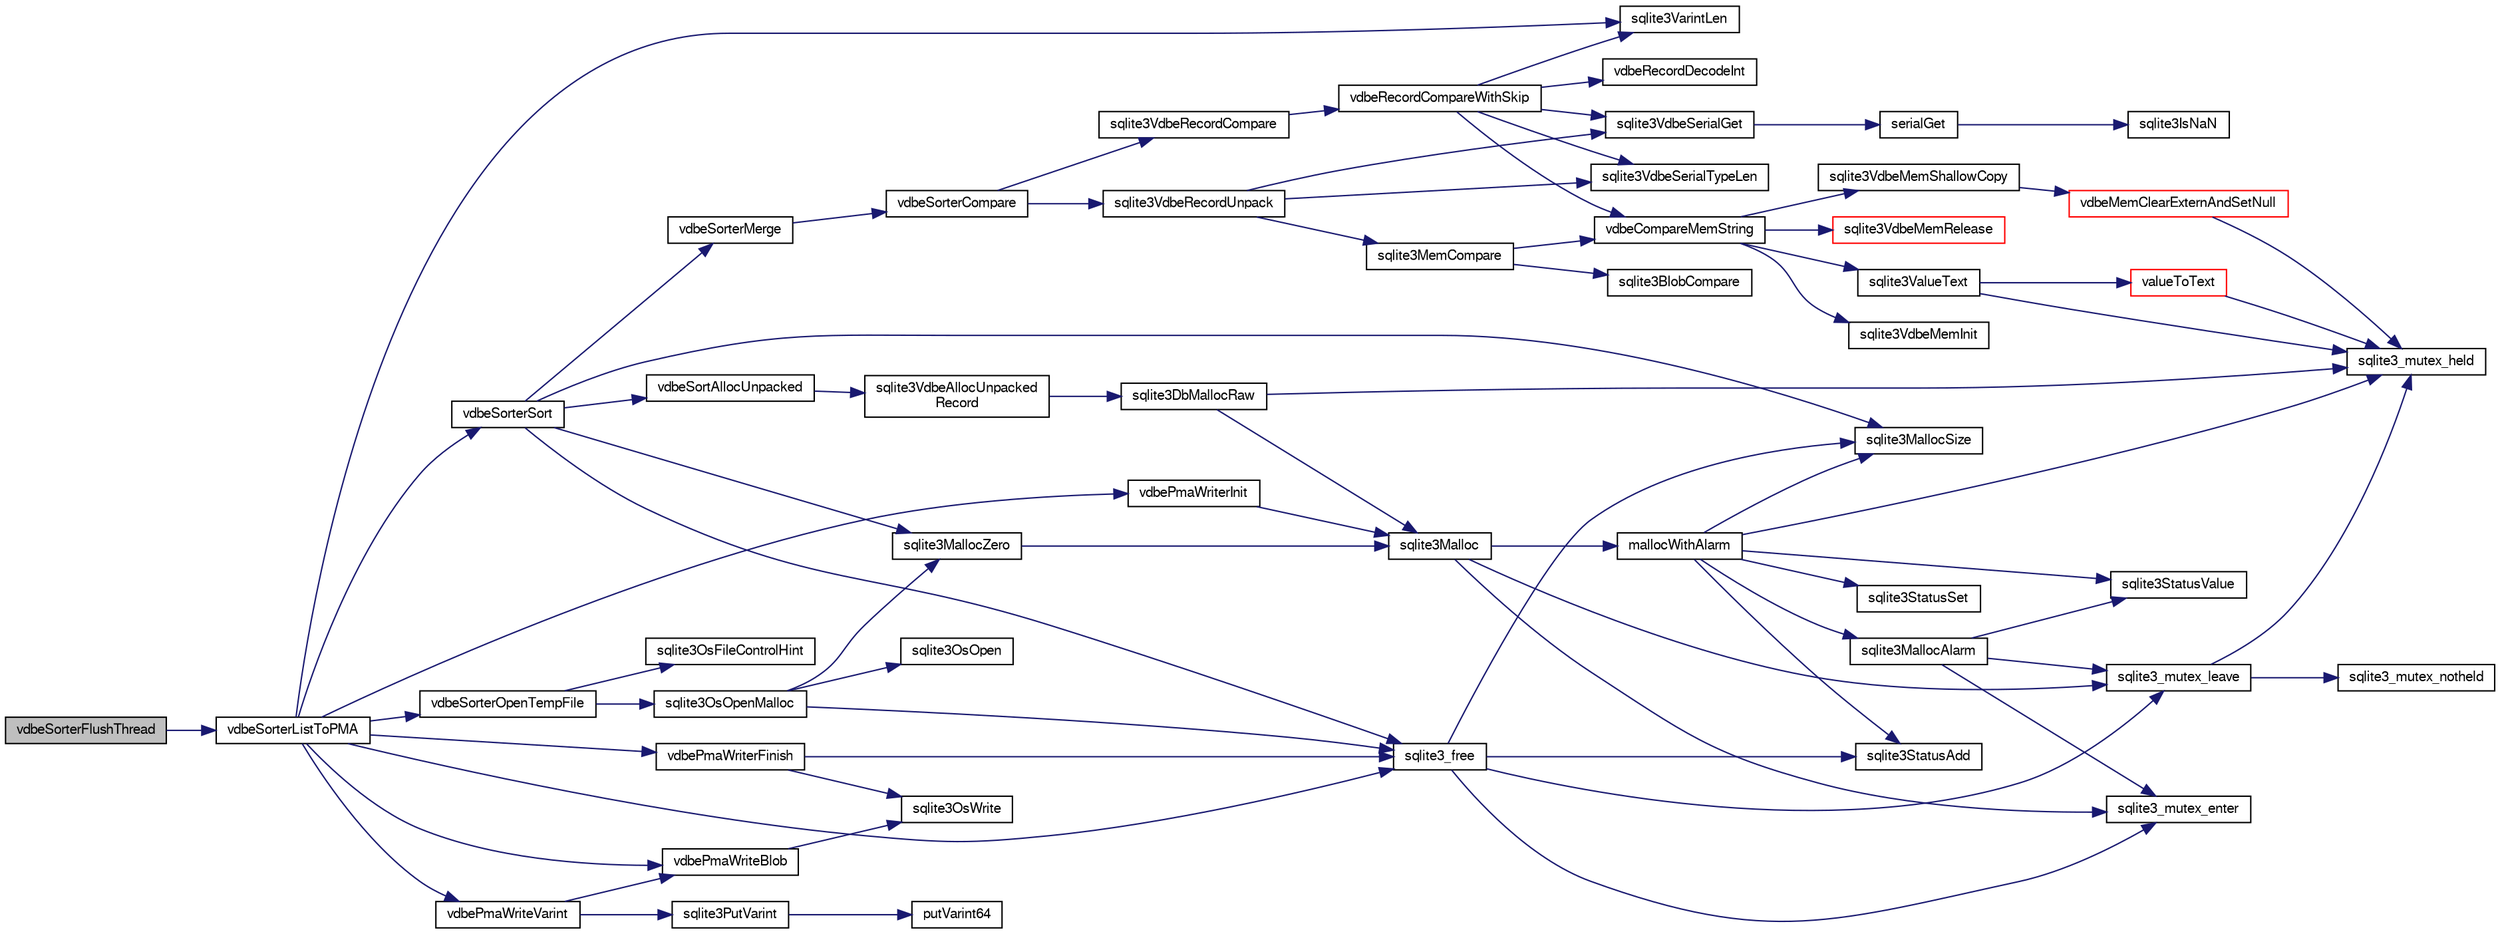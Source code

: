 digraph "vdbeSorterFlushThread"
{
  edge [fontname="FreeSans",fontsize="10",labelfontname="FreeSans",labelfontsize="10"];
  node [fontname="FreeSans",fontsize="10",shape=record];
  rankdir="LR";
  Node881426 [label="vdbeSorterFlushThread",height=0.2,width=0.4,color="black", fillcolor="grey75", style="filled", fontcolor="black"];
  Node881426 -> Node881427 [color="midnightblue",fontsize="10",style="solid",fontname="FreeSans"];
  Node881427 [label="vdbeSorterListToPMA",height=0.2,width=0.4,color="black", fillcolor="white", style="filled",URL="$sqlite3_8c.html#af6e1d043f93889ac86724fc534814300"];
  Node881427 -> Node881428 [color="midnightblue",fontsize="10",style="solid",fontname="FreeSans"];
  Node881428 [label="sqlite3VarintLen",height=0.2,width=0.4,color="black", fillcolor="white", style="filled",URL="$sqlite3_8c.html#a7ef2f973d52f5d21b856d4bed6bb1fec"];
  Node881427 -> Node881429 [color="midnightblue",fontsize="10",style="solid",fontname="FreeSans"];
  Node881429 [label="vdbeSorterOpenTempFile",height=0.2,width=0.4,color="black", fillcolor="white", style="filled",URL="$sqlite3_8c.html#a9fd9444b3357460ec17dcd8478ecbcaa"];
  Node881429 -> Node881430 [color="midnightblue",fontsize="10",style="solid",fontname="FreeSans"];
  Node881430 [label="sqlite3OsOpenMalloc",height=0.2,width=0.4,color="black", fillcolor="white", style="filled",URL="$sqlite3_8c.html#a4dc767ca46426d6ffc5fa54d96a80cd2"];
  Node881430 -> Node881431 [color="midnightblue",fontsize="10",style="solid",fontname="FreeSans"];
  Node881431 [label="sqlite3MallocZero",height=0.2,width=0.4,color="black", fillcolor="white", style="filled",URL="$sqlite3_8c.html#ab3e07a30b9b5471f9f5e8f9cb7229934"];
  Node881431 -> Node881432 [color="midnightblue",fontsize="10",style="solid",fontname="FreeSans"];
  Node881432 [label="sqlite3Malloc",height=0.2,width=0.4,color="black", fillcolor="white", style="filled",URL="$sqlite3_8c.html#a361a2eaa846b1885f123abe46f5d8b2b"];
  Node881432 -> Node881433 [color="midnightblue",fontsize="10",style="solid",fontname="FreeSans"];
  Node881433 [label="sqlite3_mutex_enter",height=0.2,width=0.4,color="black", fillcolor="white", style="filled",URL="$sqlite3_8c.html#a1c12cde690bd89f104de5cbad12a6bf5"];
  Node881432 -> Node881434 [color="midnightblue",fontsize="10",style="solid",fontname="FreeSans"];
  Node881434 [label="mallocWithAlarm",height=0.2,width=0.4,color="black", fillcolor="white", style="filled",URL="$sqlite3_8c.html#ab070d5cf8e48ec8a6a43cf025d48598b"];
  Node881434 -> Node881435 [color="midnightblue",fontsize="10",style="solid",fontname="FreeSans"];
  Node881435 [label="sqlite3_mutex_held",height=0.2,width=0.4,color="black", fillcolor="white", style="filled",URL="$sqlite3_8c.html#acf77da68932b6bc163c5e68547ecc3e7"];
  Node881434 -> Node881436 [color="midnightblue",fontsize="10",style="solid",fontname="FreeSans"];
  Node881436 [label="sqlite3StatusSet",height=0.2,width=0.4,color="black", fillcolor="white", style="filled",URL="$sqlite3_8c.html#afec7586c01fcb5ea17dc9d7725a589d9"];
  Node881434 -> Node881437 [color="midnightblue",fontsize="10",style="solid",fontname="FreeSans"];
  Node881437 [label="sqlite3StatusValue",height=0.2,width=0.4,color="black", fillcolor="white", style="filled",URL="$sqlite3_8c.html#a30b8ac296c6e200c1fa57708d52c6ef6"];
  Node881434 -> Node881438 [color="midnightblue",fontsize="10",style="solid",fontname="FreeSans"];
  Node881438 [label="sqlite3MallocAlarm",height=0.2,width=0.4,color="black", fillcolor="white", style="filled",URL="$sqlite3_8c.html#ada66988e8471d1198f3219c062377508"];
  Node881438 -> Node881437 [color="midnightblue",fontsize="10",style="solid",fontname="FreeSans"];
  Node881438 -> Node881439 [color="midnightblue",fontsize="10",style="solid",fontname="FreeSans"];
  Node881439 [label="sqlite3_mutex_leave",height=0.2,width=0.4,color="black", fillcolor="white", style="filled",URL="$sqlite3_8c.html#a5838d235601dbd3c1fa993555c6bcc93"];
  Node881439 -> Node881435 [color="midnightblue",fontsize="10",style="solid",fontname="FreeSans"];
  Node881439 -> Node881440 [color="midnightblue",fontsize="10",style="solid",fontname="FreeSans"];
  Node881440 [label="sqlite3_mutex_notheld",height=0.2,width=0.4,color="black", fillcolor="white", style="filled",URL="$sqlite3_8c.html#a83967c837c1c000d3b5adcfaa688f5dc"];
  Node881438 -> Node881433 [color="midnightblue",fontsize="10",style="solid",fontname="FreeSans"];
  Node881434 -> Node881441 [color="midnightblue",fontsize="10",style="solid",fontname="FreeSans"];
  Node881441 [label="sqlite3MallocSize",height=0.2,width=0.4,color="black", fillcolor="white", style="filled",URL="$sqlite3_8c.html#acf5d2a5f35270bafb050bd2def576955"];
  Node881434 -> Node881442 [color="midnightblue",fontsize="10",style="solid",fontname="FreeSans"];
  Node881442 [label="sqlite3StatusAdd",height=0.2,width=0.4,color="black", fillcolor="white", style="filled",URL="$sqlite3_8c.html#afa029f93586aeab4cc85360905dae9cd"];
  Node881432 -> Node881439 [color="midnightblue",fontsize="10",style="solid",fontname="FreeSans"];
  Node881430 -> Node881443 [color="midnightblue",fontsize="10",style="solid",fontname="FreeSans"];
  Node881443 [label="sqlite3OsOpen",height=0.2,width=0.4,color="black", fillcolor="white", style="filled",URL="$sqlite3_8c.html#a12a1f3451e28f9cecd19cf0bb4f8f416"];
  Node881430 -> Node881444 [color="midnightblue",fontsize="10",style="solid",fontname="FreeSans"];
  Node881444 [label="sqlite3_free",height=0.2,width=0.4,color="black", fillcolor="white", style="filled",URL="$sqlite3_8c.html#a6552349e36a8a691af5487999ab09519"];
  Node881444 -> Node881433 [color="midnightblue",fontsize="10",style="solid",fontname="FreeSans"];
  Node881444 -> Node881442 [color="midnightblue",fontsize="10",style="solid",fontname="FreeSans"];
  Node881444 -> Node881441 [color="midnightblue",fontsize="10",style="solid",fontname="FreeSans"];
  Node881444 -> Node881439 [color="midnightblue",fontsize="10",style="solid",fontname="FreeSans"];
  Node881429 -> Node881445 [color="midnightblue",fontsize="10",style="solid",fontname="FreeSans"];
  Node881445 [label="sqlite3OsFileControlHint",height=0.2,width=0.4,color="black", fillcolor="white", style="filled",URL="$sqlite3_8c.html#a63d0693fc056b088572daedace58e82f"];
  Node881427 -> Node881446 [color="midnightblue",fontsize="10",style="solid",fontname="FreeSans"];
  Node881446 [label="vdbeSorterSort",height=0.2,width=0.4,color="black", fillcolor="white", style="filled",URL="$sqlite3_8c.html#a37472d80f20a7dec4ce84ad277d3341c"];
  Node881446 -> Node881447 [color="midnightblue",fontsize="10",style="solid",fontname="FreeSans"];
  Node881447 [label="vdbeSortAllocUnpacked",height=0.2,width=0.4,color="black", fillcolor="white", style="filled",URL="$sqlite3_8c.html#ae05c602664d89d5479e596e0a6cf1fd3"];
  Node881447 -> Node881448 [color="midnightblue",fontsize="10",style="solid",fontname="FreeSans"];
  Node881448 [label="sqlite3VdbeAllocUnpacked\lRecord",height=0.2,width=0.4,color="black", fillcolor="white", style="filled",URL="$sqlite3_8c.html#a473d7af9f383bad3155a618ff4f5bd2e"];
  Node881448 -> Node881449 [color="midnightblue",fontsize="10",style="solid",fontname="FreeSans"];
  Node881449 [label="sqlite3DbMallocRaw",height=0.2,width=0.4,color="black", fillcolor="white", style="filled",URL="$sqlite3_8c.html#abbe8be0cf7175e11ddc3e2218fad924e"];
  Node881449 -> Node881435 [color="midnightblue",fontsize="10",style="solid",fontname="FreeSans"];
  Node881449 -> Node881432 [color="midnightblue",fontsize="10",style="solid",fontname="FreeSans"];
  Node881446 -> Node881431 [color="midnightblue",fontsize="10",style="solid",fontname="FreeSans"];
  Node881446 -> Node881441 [color="midnightblue",fontsize="10",style="solid",fontname="FreeSans"];
  Node881446 -> Node881450 [color="midnightblue",fontsize="10",style="solid",fontname="FreeSans"];
  Node881450 [label="vdbeSorterMerge",height=0.2,width=0.4,color="black", fillcolor="white", style="filled",URL="$sqlite3_8c.html#aaa5703afbca87873591cd9aaf20c07c1"];
  Node881450 -> Node881451 [color="midnightblue",fontsize="10",style="solid",fontname="FreeSans"];
  Node881451 [label="vdbeSorterCompare",height=0.2,width=0.4,color="black", fillcolor="white", style="filled",URL="$sqlite3_8c.html#a26a68c900e02f2594095fbb9847bcfcb"];
  Node881451 -> Node881452 [color="midnightblue",fontsize="10",style="solid",fontname="FreeSans"];
  Node881452 [label="sqlite3VdbeRecordUnpack",height=0.2,width=0.4,color="black", fillcolor="white", style="filled",URL="$sqlite3_8c.html#a33dc4e6ab8c683f8c42b357da66328a0"];
  Node881452 -> Node881453 [color="midnightblue",fontsize="10",style="solid",fontname="FreeSans"];
  Node881453 [label="sqlite3VdbeSerialGet",height=0.2,width=0.4,color="black", fillcolor="white", style="filled",URL="$sqlite3_8c.html#a5b5cd74212a43cf693266f0b9badc469"];
  Node881453 -> Node881454 [color="midnightblue",fontsize="10",style="solid",fontname="FreeSans"];
  Node881454 [label="serialGet",height=0.2,width=0.4,color="black", fillcolor="white", style="filled",URL="$sqlite3_8c.html#a07f82bd181d15c1e1ba90a79c78dfd37"];
  Node881454 -> Node881455 [color="midnightblue",fontsize="10",style="solid",fontname="FreeSans"];
  Node881455 [label="sqlite3IsNaN",height=0.2,width=0.4,color="black", fillcolor="white", style="filled",URL="$sqlite3_8c.html#aed4d78203877c3486765ccbc7feebb50"];
  Node881452 -> Node881456 [color="midnightblue",fontsize="10",style="solid",fontname="FreeSans"];
  Node881456 [label="sqlite3VdbeSerialTypeLen",height=0.2,width=0.4,color="black", fillcolor="white", style="filled",URL="$sqlite3_8c.html#ab84b4c97560363d01a6044a954c7d4f4"];
  Node881452 -> Node881457 [color="midnightblue",fontsize="10",style="solid",fontname="FreeSans"];
  Node881457 [label="sqlite3MemCompare",height=0.2,width=0.4,color="black", fillcolor="white", style="filled",URL="$sqlite3_8c.html#a89fc02818dc8eb6be452ea408164b5e3"];
  Node881457 -> Node881458 [color="midnightblue",fontsize="10",style="solid",fontname="FreeSans"];
  Node881458 [label="vdbeCompareMemString",height=0.2,width=0.4,color="black", fillcolor="white", style="filled",URL="$sqlite3_8c.html#afc618ccf0c8dc5c4de68c35c8b1613c1"];
  Node881458 -> Node881459 [color="midnightblue",fontsize="10",style="solid",fontname="FreeSans"];
  Node881459 [label="sqlite3VdbeMemInit",height=0.2,width=0.4,color="black", fillcolor="white", style="filled",URL="$sqlite3_8c.html#a71744ecf3bbf078600c527fa96ef3360"];
  Node881458 -> Node881460 [color="midnightblue",fontsize="10",style="solid",fontname="FreeSans"];
  Node881460 [label="sqlite3VdbeMemShallowCopy",height=0.2,width=0.4,color="black", fillcolor="white", style="filled",URL="$sqlite3_8c.html#a507287d895706c681ed352775e726f6a"];
  Node881460 -> Node881461 [color="midnightblue",fontsize="10",style="solid",fontname="FreeSans"];
  Node881461 [label="vdbeMemClearExternAndSetNull",height=0.2,width=0.4,color="red", fillcolor="white", style="filled",URL="$sqlite3_8c.html#a29c41a360fb0e86b817777daf061230c"];
  Node881461 -> Node881435 [color="midnightblue",fontsize="10",style="solid",fontname="FreeSans"];
  Node881458 -> Node881468 [color="midnightblue",fontsize="10",style="solid",fontname="FreeSans"];
  Node881468 [label="sqlite3ValueText",height=0.2,width=0.4,color="black", fillcolor="white", style="filled",URL="$sqlite3_8c.html#ad567a94e52d1adf81f4857fdba00a59b"];
  Node881468 -> Node881435 [color="midnightblue",fontsize="10",style="solid",fontname="FreeSans"];
  Node881468 -> Node881469 [color="midnightblue",fontsize="10",style="solid",fontname="FreeSans"];
  Node881469 [label="valueToText",height=0.2,width=0.4,color="red", fillcolor="white", style="filled",URL="$sqlite3_8c.html#abded1c4848e5c5901949c02af499044c"];
  Node881469 -> Node881435 [color="midnightblue",fontsize="10",style="solid",fontname="FreeSans"];
  Node881458 -> Node881572 [color="midnightblue",fontsize="10",style="solid",fontname="FreeSans"];
  Node881572 [label="sqlite3VdbeMemRelease",height=0.2,width=0.4,color="red", fillcolor="white", style="filled",URL="$sqlite3_8c.html#a90606361dbeba88159fd6ff03fcc10cc"];
  Node881457 -> Node881723 [color="midnightblue",fontsize="10",style="solid",fontname="FreeSans"];
  Node881723 [label="sqlite3BlobCompare",height=0.2,width=0.4,color="black", fillcolor="white", style="filled",URL="$sqlite3_8c.html#ab464c94c9aee65996ddb6ac4fcd47dc8"];
  Node881451 -> Node881724 [color="midnightblue",fontsize="10",style="solid",fontname="FreeSans"];
  Node881724 [label="sqlite3VdbeRecordCompare",height=0.2,width=0.4,color="black", fillcolor="white", style="filled",URL="$sqlite3_8c.html#a58c98706c7f8dd49c401c05bfe4932da"];
  Node881724 -> Node881725 [color="midnightblue",fontsize="10",style="solid",fontname="FreeSans"];
  Node881725 [label="vdbeRecordCompareWithSkip",height=0.2,width=0.4,color="black", fillcolor="white", style="filled",URL="$sqlite3_8c.html#a3e4bfdbbc6a8b6120c6df742e0720078"];
  Node881725 -> Node881456 [color="midnightblue",fontsize="10",style="solid",fontname="FreeSans"];
  Node881725 -> Node881453 [color="midnightblue",fontsize="10",style="solid",fontname="FreeSans"];
  Node881725 -> Node881726 [color="midnightblue",fontsize="10",style="solid",fontname="FreeSans"];
  Node881726 [label="vdbeRecordDecodeInt",height=0.2,width=0.4,color="black", fillcolor="white", style="filled",URL="$sqlite3_8c.html#af43a59469b879fd578e19c0f6f613984"];
  Node881725 -> Node881458 [color="midnightblue",fontsize="10",style="solid",fontname="FreeSans"];
  Node881725 -> Node881428 [color="midnightblue",fontsize="10",style="solid",fontname="FreeSans"];
  Node881446 -> Node881444 [color="midnightblue",fontsize="10",style="solid",fontname="FreeSans"];
  Node881427 -> Node881727 [color="midnightblue",fontsize="10",style="solid",fontname="FreeSans"];
  Node881727 [label="vdbePmaWriterInit",height=0.2,width=0.4,color="black", fillcolor="white", style="filled",URL="$sqlite3_8c.html#add2341e0ef2818676d3e8e2245c26444"];
  Node881727 -> Node881432 [color="midnightblue",fontsize="10",style="solid",fontname="FreeSans"];
  Node881427 -> Node881728 [color="midnightblue",fontsize="10",style="solid",fontname="FreeSans"];
  Node881728 [label="vdbePmaWriteVarint",height=0.2,width=0.4,color="black", fillcolor="white", style="filled",URL="$sqlite3_8c.html#aad57491b31c37e673a40a35d7129777b"];
  Node881728 -> Node881729 [color="midnightblue",fontsize="10",style="solid",fontname="FreeSans"];
  Node881729 [label="sqlite3PutVarint",height=0.2,width=0.4,color="black", fillcolor="white", style="filled",URL="$sqlite3_8c.html#a89360605369969b4b3d6a9067c648d14"];
  Node881729 -> Node881730 [color="midnightblue",fontsize="10",style="solid",fontname="FreeSans"];
  Node881730 [label="putVarint64",height=0.2,width=0.4,color="black", fillcolor="white", style="filled",URL="$sqlite3_8c.html#a96ae471c96f39c74e9eb9f56781634e0"];
  Node881728 -> Node881731 [color="midnightblue",fontsize="10",style="solid",fontname="FreeSans"];
  Node881731 [label="vdbePmaWriteBlob",height=0.2,width=0.4,color="black", fillcolor="white", style="filled",URL="$sqlite3_8c.html#ab86066e4f912cd54aac5cbdb550c6e73"];
  Node881731 -> Node881732 [color="midnightblue",fontsize="10",style="solid",fontname="FreeSans"];
  Node881732 [label="sqlite3OsWrite",height=0.2,width=0.4,color="black", fillcolor="white", style="filled",URL="$sqlite3_8c.html#a1eea7ec327af84c05b4dd4cc075a537f"];
  Node881427 -> Node881731 [color="midnightblue",fontsize="10",style="solid",fontname="FreeSans"];
  Node881427 -> Node881444 [color="midnightblue",fontsize="10",style="solid",fontname="FreeSans"];
  Node881427 -> Node881733 [color="midnightblue",fontsize="10",style="solid",fontname="FreeSans"];
  Node881733 [label="vdbePmaWriterFinish",height=0.2,width=0.4,color="black", fillcolor="white", style="filled",URL="$sqlite3_8c.html#ad505e23bce1b9c21dedf010601199641"];
  Node881733 -> Node881732 [color="midnightblue",fontsize="10",style="solid",fontname="FreeSans"];
  Node881733 -> Node881444 [color="midnightblue",fontsize="10",style="solid",fontname="FreeSans"];
}
